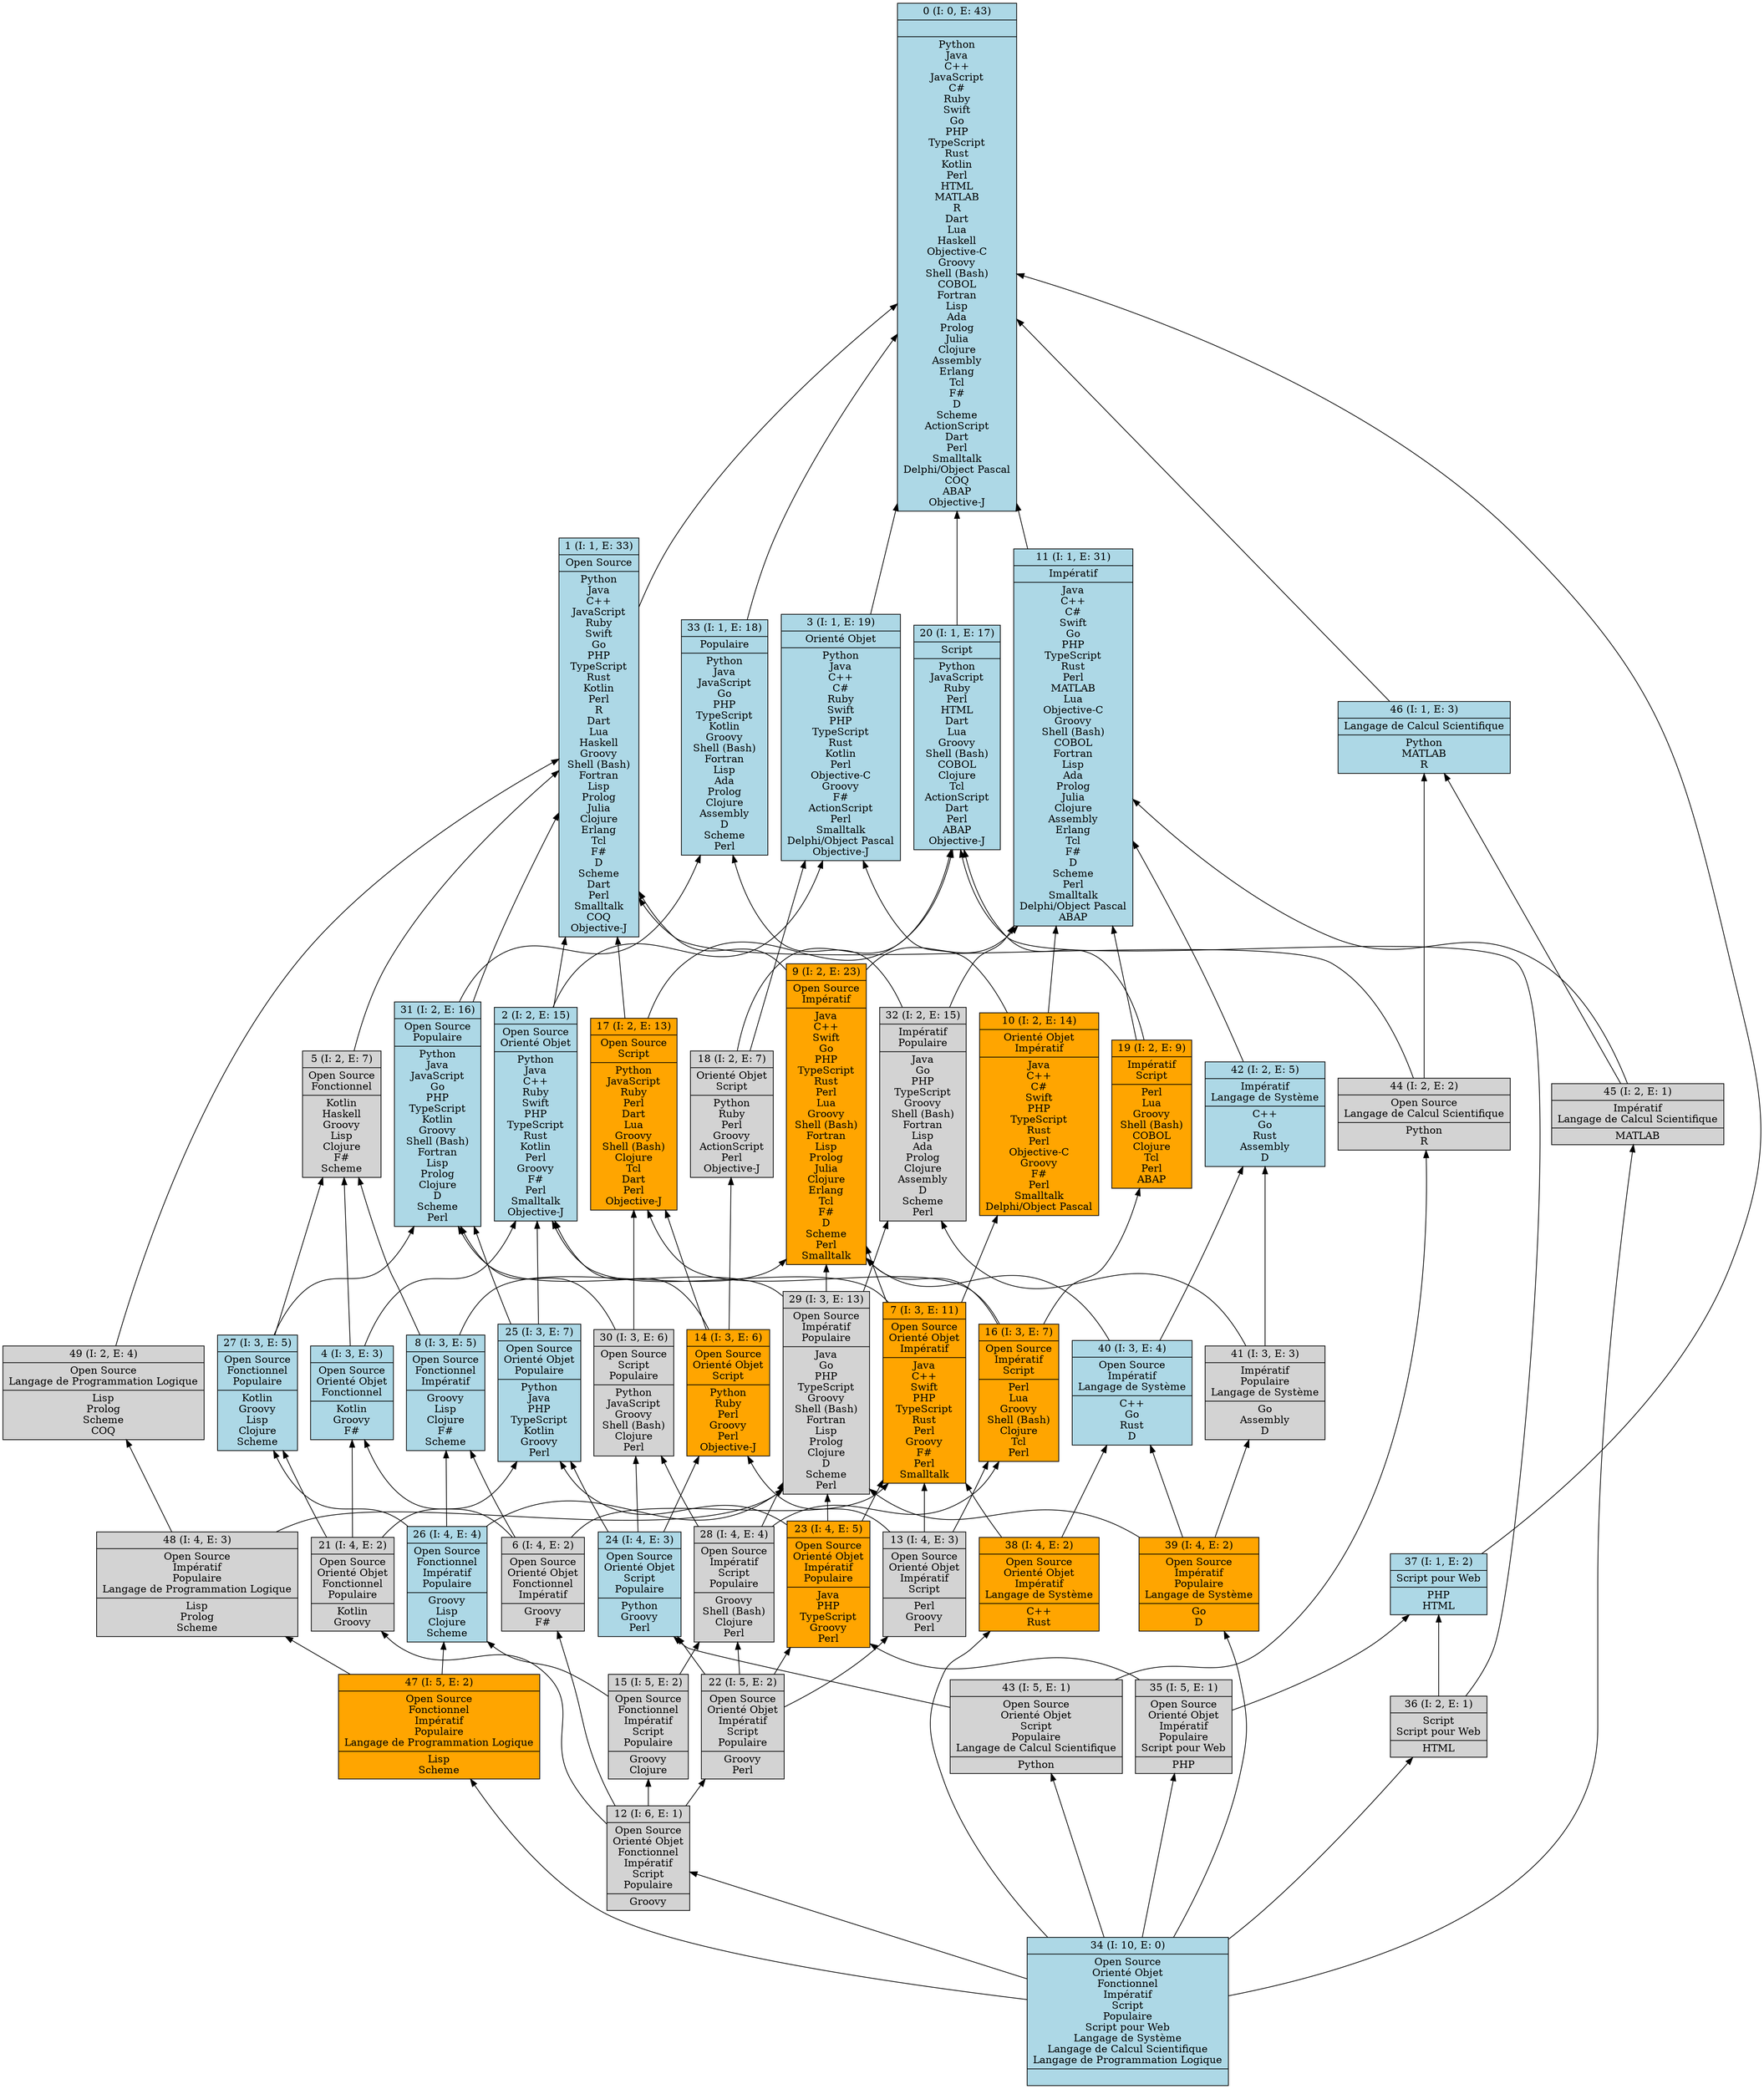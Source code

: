 digraph G { 
	rankdir=BT;
0 [shape=record,style=filled,fillcolor=lightblue,label="{0 (I: 0, E: 43)||Python\nJava\nC++\nJavaScript\nC#\nRuby\nSwift\nGo\nPHP\nTypeScript\nRust\nKotlin\nPerl\nHTML\nMATLAB\nR\nDart\nLua\nHaskell\nObjective-C\nGroovy\nShell (Bash)\nCOBOL\nFortran\nLisp\nAda\nProlog\nJulia\nClojure\nAssembly\nErlang\nTcl\nF#\nD\nScheme\nActionScript\nDart\nPerl\nSmalltalk\nDelphi/Object Pascal\nCOQ\nABAP\nObjective-J\n}"];
1 [shape=record,style=filled,fillcolor=lightblue,label="{1 (I: 1, E: 33)|Open Source\n|Python\nJava\nC++\nJavaScript\nRuby\nSwift\nGo\nPHP\nTypeScript\nRust\nKotlin\nPerl\nR\nDart\nLua\nHaskell\nGroovy\nShell (Bash)\nFortran\nLisp\nProlog\nJulia\nClojure\nErlang\nTcl\nF#\nD\nScheme\nDart\nPerl\nSmalltalk\nCOQ\nObjective-J\n}"];
2 [shape=record,style=filled,fillcolor=lightblue,label="{2 (I: 2, E: 15)|Open Source\nOrienté Objet\n|Python\nJava\nC++\nRuby\nSwift\nPHP\nTypeScript\nRust\nKotlin\nPerl\nGroovy\nF#\nPerl\nSmalltalk\nObjective-J\n}"];
3 [shape=record,style=filled,fillcolor=lightblue,label="{3 (I: 1, E: 19)|Orienté Objet\n|Python\nJava\nC++\nC#\nRuby\nSwift\nPHP\nTypeScript\nRust\nKotlin\nPerl\nObjective-C\nGroovy\nF#\nActionScript\nPerl\nSmalltalk\nDelphi/Object Pascal\nObjective-J\n}"];
4 [shape=record,style=filled,fillcolor=lightblue,label="{4 (I: 3, E: 3)|Open Source\nOrienté Objet\nFonctionnel\n|Kotlin\nGroovy\nF#\n}"];
5 [shape=record,style=filled,label="{5 (I: 2, E: 7)|Open Source\nFonctionnel\n|Kotlin\nHaskell\nGroovy\nLisp\nClojure\nF#\nScheme\n}"];
6 [shape=record,style=filled,label="{6 (I: 4, E: 2)|Open Source\nOrienté Objet\nFonctionnel\nImpératif\n|Groovy\nF#\n}"];
7 [shape=record,style=filled,fillcolor=orange,label="{7 (I: 3, E: 11)|Open Source\nOrienté Objet\nImpératif\n|Java\nC++\nSwift\nPHP\nTypeScript\nRust\nPerl\nGroovy\nF#\nPerl\nSmalltalk\n}"];
8 [shape=record,style=filled,fillcolor=lightblue,label="{8 (I: 3, E: 5)|Open Source\nFonctionnel\nImpératif\n|Groovy\nLisp\nClojure\nF#\nScheme\n}"];
9 [shape=record,style=filled,fillcolor=orange,label="{9 (I: 2, E: 23)|Open Source\nImpératif\n|Java\nC++\nSwift\nGo\nPHP\nTypeScript\nRust\nPerl\nLua\nGroovy\nShell (Bash)\nFortran\nLisp\nProlog\nJulia\nClojure\nErlang\nTcl\nF#\nD\nScheme\nPerl\nSmalltalk\n}"];
10 [shape=record,style=filled,fillcolor=orange,label="{10 (I: 2, E: 14)|Orienté Objet\nImpératif\n|Java\nC++\nC#\nSwift\nPHP\nTypeScript\nRust\nPerl\nObjective-C\nGroovy\nF#\nPerl\nSmalltalk\nDelphi/Object Pascal\n}"];
11 [shape=record,style=filled,fillcolor=lightblue,label="{11 (I: 1, E: 31)|Impératif\n|Java\nC++\nC#\nSwift\nGo\nPHP\nTypeScript\nRust\nPerl\nMATLAB\nLua\nObjective-C\nGroovy\nShell (Bash)\nCOBOL\nFortran\nLisp\nAda\nProlog\nJulia\nClojure\nAssembly\nErlang\nTcl\nF#\nD\nScheme\nPerl\nSmalltalk\nDelphi/Object Pascal\nABAP\n}"];
12 [shape=record,style=filled,label="{12 (I: 6, E: 1)|Open Source\nOrienté Objet\nFonctionnel\nImpératif\nScript\nPopulaire\n|Groovy\n}"];
13 [shape=record,style=filled,label="{13 (I: 4, E: 3)|Open Source\nOrienté Objet\nImpératif\nScript\n|Perl\nGroovy\nPerl\n}"];
14 [shape=record,style=filled,fillcolor=orange,label="{14 (I: 3, E: 6)|Open Source\nOrienté Objet\nScript\n|Python\nRuby\nPerl\nGroovy\nPerl\nObjective-J\n}"];
15 [shape=record,style=filled,label="{15 (I: 5, E: 2)|Open Source\nFonctionnel\nImpératif\nScript\nPopulaire\n|Groovy\nClojure\n}"];
16 [shape=record,style=filled,fillcolor=orange,label="{16 (I: 3, E: 7)|Open Source\nImpératif\nScript\n|Perl\nLua\nGroovy\nShell (Bash)\nClojure\nTcl\nPerl\n}"];
17 [shape=record,style=filled,fillcolor=orange,label="{17 (I: 2, E: 13)|Open Source\nScript\n|Python\nJavaScript\nRuby\nPerl\nDart\nLua\nGroovy\nShell (Bash)\nClojure\nTcl\nDart\nPerl\nObjective-J\n}"];
18 [shape=record,style=filled,label="{18 (I: 2, E: 7)|Orienté Objet\nScript\n|Python\nRuby\nPerl\nGroovy\nActionScript\nPerl\nObjective-J\n}"];
19 [shape=record,style=filled,fillcolor=orange,label="{19 (I: 2, E: 9)|Impératif\nScript\n|Perl\nLua\nGroovy\nShell (Bash)\nCOBOL\nClojure\nTcl\nPerl\nABAP\n}"];
20 [shape=record,style=filled,fillcolor=lightblue,label="{20 (I: 1, E: 17)|Script\n|Python\nJavaScript\nRuby\nPerl\nHTML\nDart\nLua\nGroovy\nShell (Bash)\nCOBOL\nClojure\nTcl\nActionScript\nDart\nPerl\nABAP\nObjective-J\n}"];
21 [shape=record,style=filled,label="{21 (I: 4, E: 2)|Open Source\nOrienté Objet\nFonctionnel\nPopulaire\n|Kotlin\nGroovy\n}"];
22 [shape=record,style=filled,label="{22 (I: 5, E: 2)|Open Source\nOrienté Objet\nImpératif\nScript\nPopulaire\n|Groovy\nPerl\n}"];
23 [shape=record,style=filled,fillcolor=orange,label="{23 (I: 4, E: 5)|Open Source\nOrienté Objet\nImpératif\nPopulaire\n|Java\nPHP\nTypeScript\nGroovy\nPerl\n}"];
24 [shape=record,style=filled,fillcolor=lightblue,label="{24 (I: 4, E: 3)|Open Source\nOrienté Objet\nScript\nPopulaire\n|Python\nGroovy\nPerl\n}"];
25 [shape=record,style=filled,fillcolor=lightblue,label="{25 (I: 3, E: 7)|Open Source\nOrienté Objet\nPopulaire\n|Python\nJava\nPHP\nTypeScript\nKotlin\nGroovy\nPerl\n}"];
26 [shape=record,style=filled,fillcolor=lightblue,label="{26 (I: 4, E: 4)|Open Source\nFonctionnel\nImpératif\nPopulaire\n|Groovy\nLisp\nClojure\nScheme\n}"];
27 [shape=record,style=filled,fillcolor=lightblue,label="{27 (I: 3, E: 5)|Open Source\nFonctionnel\nPopulaire\n|Kotlin\nGroovy\nLisp\nClojure\nScheme\n}"];
28 [shape=record,style=filled,label="{28 (I: 4, E: 4)|Open Source\nImpératif\nScript\nPopulaire\n|Groovy\nShell (Bash)\nClojure\nPerl\n}"];
29 [shape=record,style=filled,label="{29 (I: 3, E: 13)|Open Source\nImpératif\nPopulaire\n|Java\nGo\nPHP\nTypeScript\nGroovy\nShell (Bash)\nFortran\nLisp\nProlog\nClojure\nD\nScheme\nPerl\n}"];
30 [shape=record,style=filled,label="{30 (I: 3, E: 6)|Open Source\nScript\nPopulaire\n|Python\nJavaScript\nGroovy\nShell (Bash)\nClojure\nPerl\n}"];
31 [shape=record,style=filled,fillcolor=lightblue,label="{31 (I: 2, E: 16)|Open Source\nPopulaire\n|Python\nJava\nJavaScript\nGo\nPHP\nTypeScript\nKotlin\nGroovy\nShell (Bash)\nFortran\nLisp\nProlog\nClojure\nD\nScheme\nPerl\n}"];
32 [shape=record,style=filled,label="{32 (I: 2, E: 15)|Impératif\nPopulaire\n|Java\nGo\nPHP\nTypeScript\nGroovy\nShell (Bash)\nFortran\nLisp\nAda\nProlog\nClojure\nAssembly\nD\nScheme\nPerl\n}"];
33 [shape=record,style=filled,fillcolor=lightblue,label="{33 (I: 1, E: 18)|Populaire\n|Python\nJava\nJavaScript\nGo\nPHP\nTypeScript\nKotlin\nGroovy\nShell (Bash)\nFortran\nLisp\nAda\nProlog\nClojure\nAssembly\nD\nScheme\nPerl\n}"];
34 [shape=record,style=filled,fillcolor=lightblue,label="{34 (I: 10, E: 0)|Open Source\nOrienté Objet\nFonctionnel\nImpératif\nScript\nPopulaire\nScript pour Web\nLangage de Système\nLangage de Calcul Scientifique\nLangage de Programmation Logique\n|}"];
35 [shape=record,style=filled,label="{35 (I: 5, E: 1)|Open Source\nOrienté Objet\nImpératif\nPopulaire\nScript pour Web\n|PHP\n}"];
36 [shape=record,style=filled,label="{36 (I: 2, E: 1)|Script\nScript pour Web\n|HTML\n}"];
37 [shape=record,style=filled,fillcolor=lightblue,label="{37 (I: 1, E: 2)|Script pour Web\n|PHP\nHTML\n}"];
38 [shape=record,style=filled,fillcolor=orange,label="{38 (I: 4, E: 2)|Open Source\nOrienté Objet\nImpératif\nLangage de Système\n|C++\nRust\n}"];
39 [shape=record,style=filled,fillcolor=orange,label="{39 (I: 4, E: 2)|Open Source\nImpératif\nPopulaire\nLangage de Système\n|Go\nD\n}"];
40 [shape=record,style=filled,fillcolor=lightblue,label="{40 (I: 3, E: 4)|Open Source\nImpératif\nLangage de Système\n|C++\nGo\nRust\nD\n}"];
41 [shape=record,style=filled,label="{41 (I: 3, E: 3)|Impératif\nPopulaire\nLangage de Système\n|Go\nAssembly\nD\n}"];
42 [shape=record,style=filled,fillcolor=lightblue,label="{42 (I: 2, E: 5)|Impératif\nLangage de Système\n|C++\nGo\nRust\nAssembly\nD\n}"];
43 [shape=record,style=filled,label="{43 (I: 5, E: 1)|Open Source\nOrienté Objet\nScript\nPopulaire\nLangage de Calcul Scientifique\n|Python\n}"];
44 [shape=record,style=filled,label="{44 (I: 2, E: 2)|Open Source\nLangage de Calcul Scientifique\n|Python\nR\n}"];
45 [shape=record,style=filled,label="{45 (I: 2, E: 1)|Impératif\nLangage de Calcul Scientifique\n|MATLAB\n}"];
46 [shape=record,style=filled,fillcolor=lightblue,label="{46 (I: 1, E: 3)|Langage de Calcul Scientifique\n|Python\nMATLAB\nR\n}"];
47 [shape=record,style=filled,fillcolor=orange,label="{47 (I: 5, E: 2)|Open Source\nFonctionnel\nImpératif\nPopulaire\nLangage de Programmation Logique\n|Lisp\nScheme\n}"];
48 [shape=record,style=filled,label="{48 (I: 4, E: 3)|Open Source\nImpératif\nPopulaire\nLangage de Programmation Logique\n|Lisp\nProlog\nScheme\n}"];
49 [shape=record,style=filled,label="{49 (I: 2, E: 4)|Open Source\nLangage de Programmation Logique\n|Lisp\nProlog\nScheme\nCOQ\n}"];
	1 -> 0
	2 -> 1
	2 -> 3
	3 -> 0
	4 -> 2
	4 -> 5
	5 -> 1
	6 -> 4
	6 -> 7
	6 -> 8
	7 -> 2
	7 -> 9
	7 -> 10
	8 -> 5
	8 -> 9
	9 -> 1
	9 -> 11
	10 -> 3
	10 -> 11
	11 -> 0
	12 -> 6
	12 -> 15
	12 -> 21
	12 -> 22
	13 -> 7
	13 -> 14
	13 -> 16
	14 -> 2
	14 -> 17
	14 -> 18
	15 -> 26
	15 -> 28
	16 -> 9
	16 -> 17
	16 -> 19
	17 -> 1
	17 -> 20
	18 -> 3
	18 -> 20
	19 -> 11
	19 -> 20
	20 -> 0
	21 -> 4
	21 -> 25
	21 -> 27
	22 -> 13
	22 -> 23
	22 -> 24
	22 -> 28
	23 -> 7
	23 -> 25
	23 -> 29
	24 -> 14
	24 -> 25
	24 -> 30
	25 -> 2
	25 -> 31
	26 -> 8
	26 -> 27
	26 -> 29
	27 -> 5
	27 -> 31
	28 -> 16
	28 -> 29
	28 -> 30
	29 -> 9
	29 -> 31
	29 -> 32
	30 -> 17
	30 -> 31
	31 -> 1
	31 -> 33
	32 -> 11
	32 -> 33
	33 -> 0
	34 -> 12
	34 -> 35
	34 -> 36
	34 -> 38
	34 -> 39
	34 -> 43
	34 -> 45
	34 -> 47
	35 -> 23
	35 -> 37
	36 -> 20
	36 -> 37
	37 -> 0
	38 -> 7
	38 -> 40
	39 -> 29
	39 -> 40
	39 -> 41
	40 -> 9
	40 -> 42
	41 -> 32
	41 -> 42
	42 -> 11
	43 -> 24
	43 -> 44
	44 -> 1
	44 -> 46
	45 -> 11
	45 -> 46
	46 -> 0
	47 -> 26
	47 -> 48
	48 -> 29
	48 -> 49
	49 -> 1
}